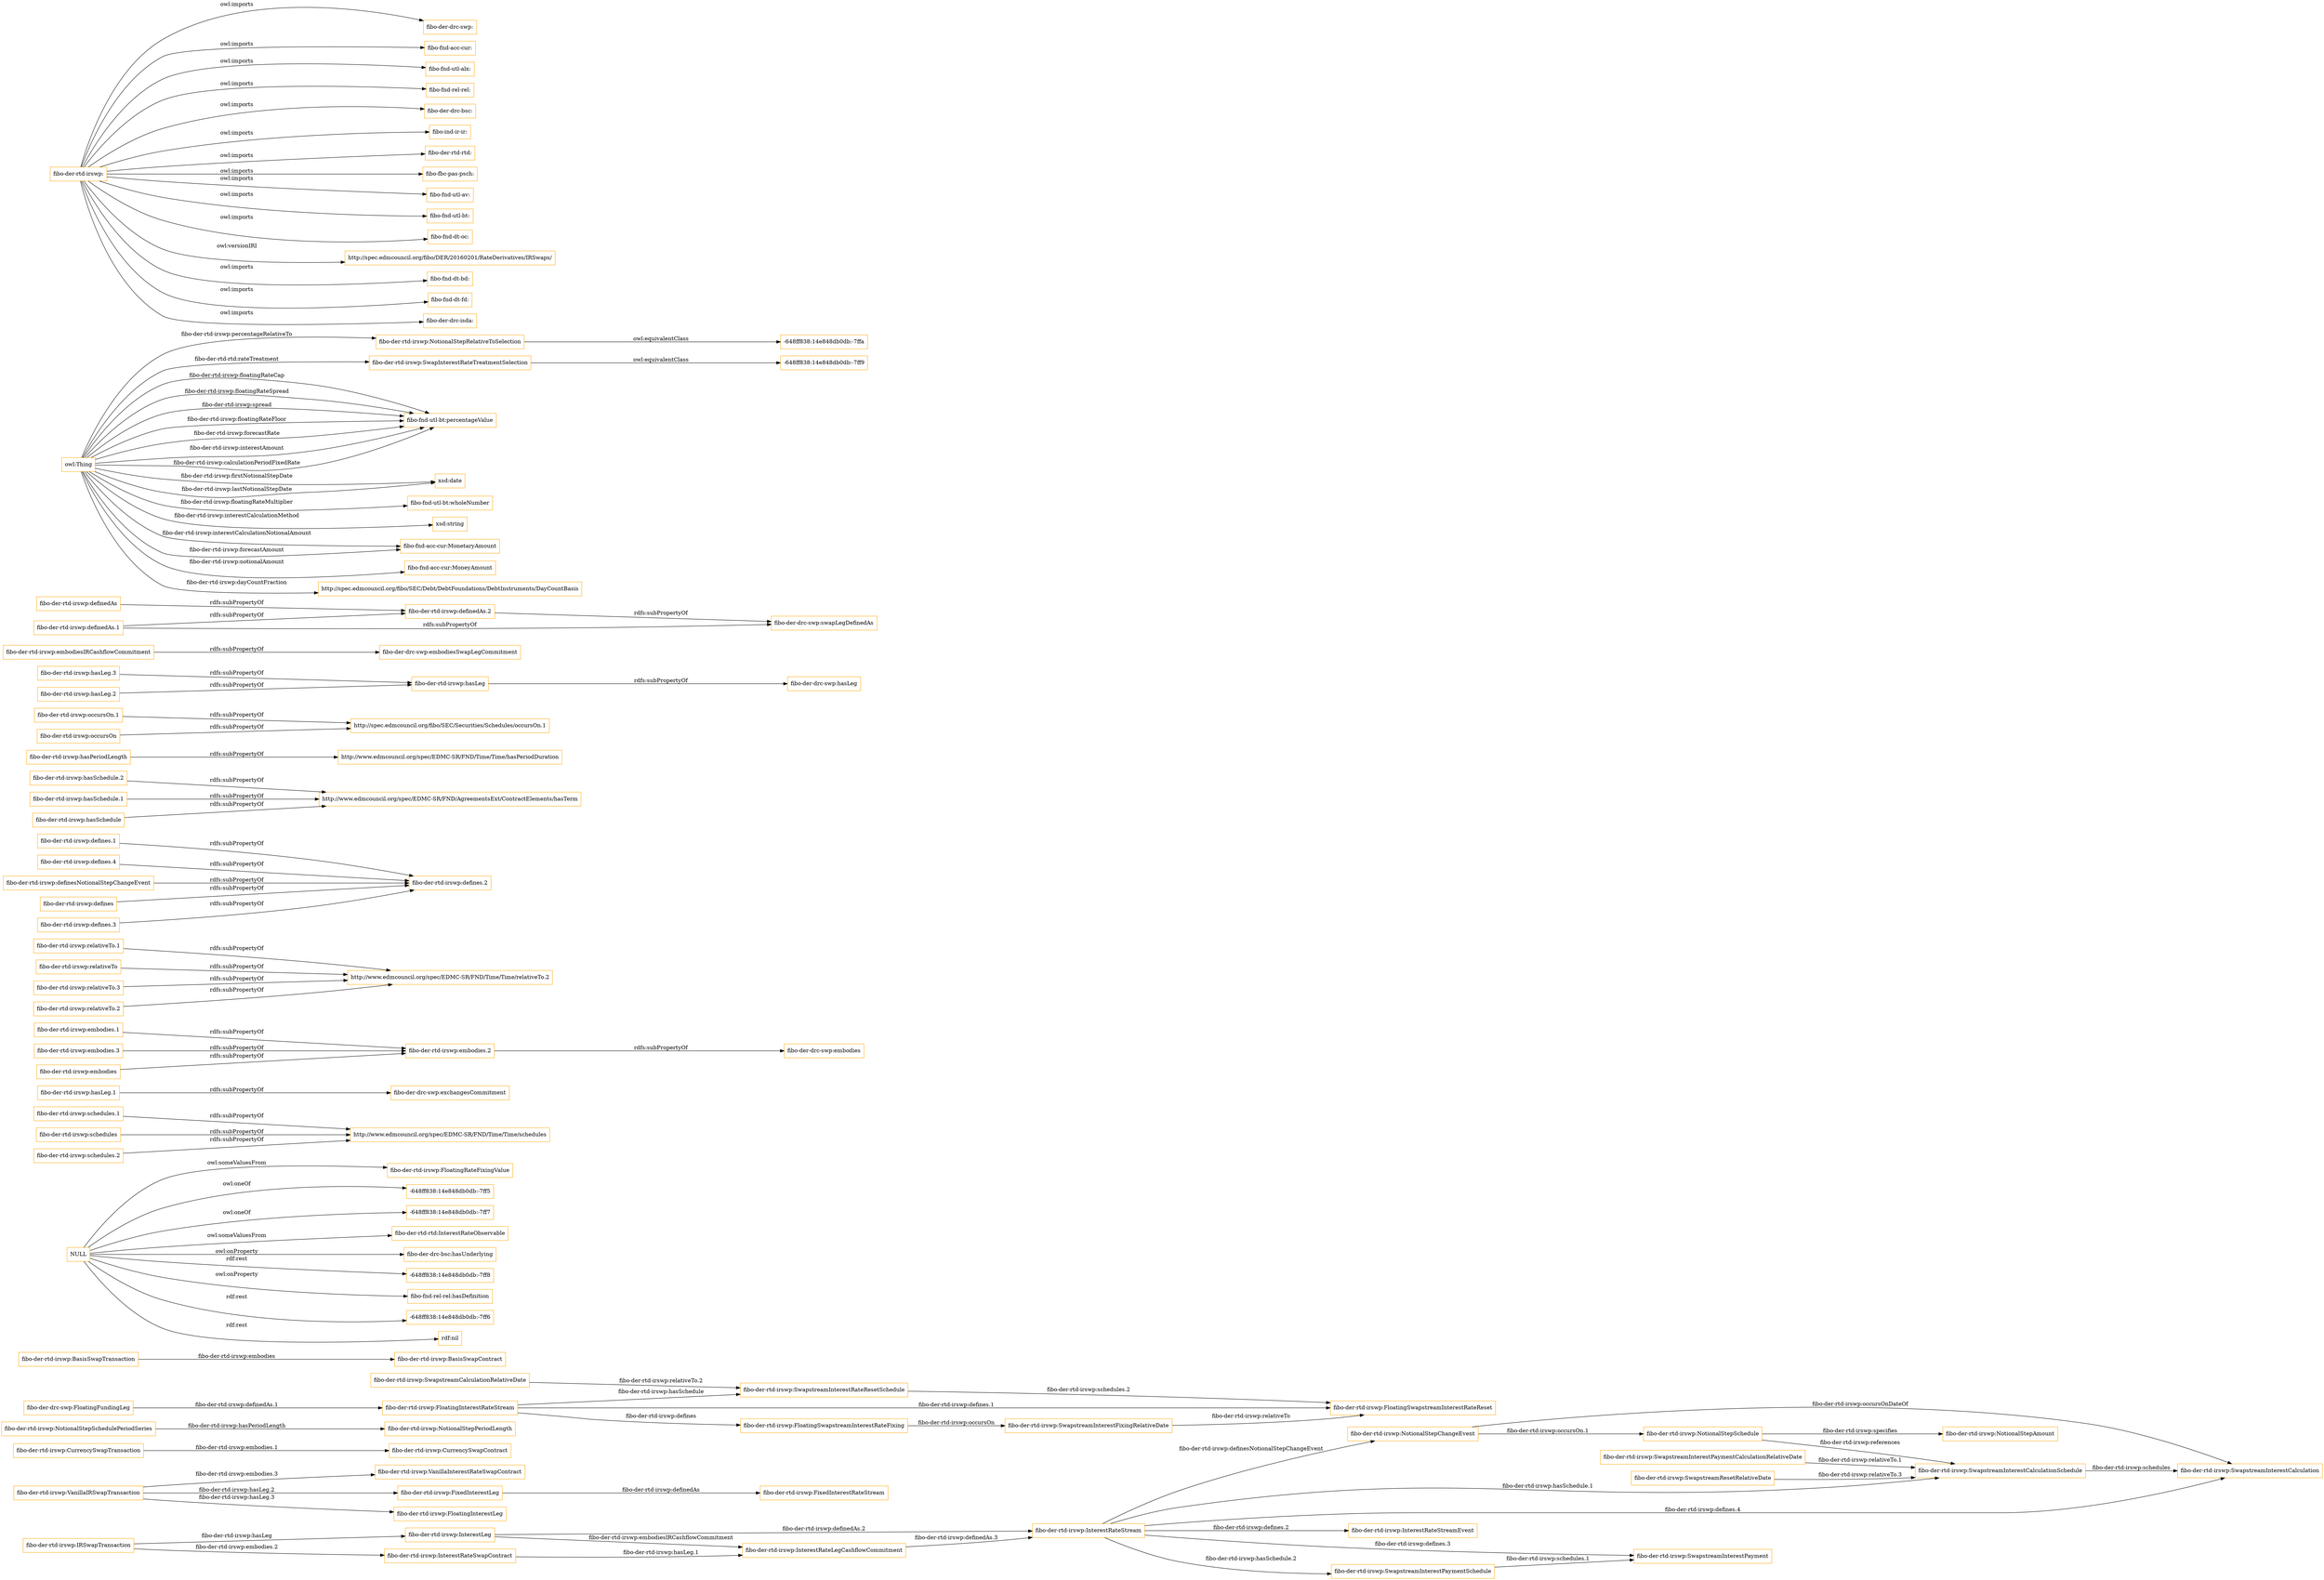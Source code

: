 digraph ar2dtool_diagram { 
rankdir=LR;
size="1501"
node [shape = rectangle, color="orange"]; "fibo-der-rtd-irswp:NotionalStepSchedule" "fibo-der-rtd-irswp:InterestRateStreamEvent" "fibo-der-rtd-irswp:FixedInterestRateStream" "fibo-der-rtd-irswp:CurrencySwapTransaction" "fibo-der-rtd-irswp:NotionalStepPeriodLength" "fibo-der-rtd-irswp:SwapstreamInterestPaymentCalculationRelativeDate" "fibo-der-rtd-irswp:FloatingSwapstreamInterestRateReset" "fibo-der-rtd-irswp:BasisSwapContract" "fibo-der-rtd-irswp:VanillaInterestRateSwapContract" "fibo-der-rtd-irswp:InterestRateLegCashflowCommitment" "fibo-der-rtd-irswp:VanillaIRSwapTransaction" "fibo-der-rtd-irswp:FloatingInterestRateStream" "fibo-der-rtd-irswp:SwapstreamInterestPayment" "fibo-der-rtd-irswp:FloatingSwapstreamInterestRateFixing" "fibo-der-rtd-irswp:SwapstreamInterestFixingRelativeDate" "fibo-der-rtd-irswp:IRSwapTransaction" "fibo-der-rtd-irswp:InterestLeg" "fibo-der-rtd-irswp:SwapstreamResetRelativeDate" "fibo-der-rtd-irswp:CurrencySwapContract" "fibo-der-rtd-irswp:NotionalStepChangeEvent" "fibo-der-rtd-irswp:SwapstreamInterestCalculationSchedule" "fibo-der-rtd-irswp:NotionalStepAmount" "fibo-der-rtd-irswp:FixedInterestLeg" "fibo-der-rtd-irswp:InterestRateSwapContract" "fibo-der-rtd-irswp:FloatingInterestLeg" "fibo-der-rtd-irswp:SwapstreamCalculationRelativeDate" "fibo-der-rtd-irswp:SwapstreamInterestCalculation" "fibo-der-rtd-irswp:InterestRateStream" "fibo-der-rtd-irswp:BasisSwapTransaction" "fibo-der-rtd-irswp:SwapstreamInterestPaymentSchedule" "fibo-der-rtd-irswp:FloatingRateFixingValue" "fibo-der-rtd-irswp:SwapstreamInterestRateResetSchedule" ; /*classes style*/
	"fibo-der-rtd-irswp:schedules.1" -> "http://www.edmcouncil.org/spec/EDMC-SR/FND/Time/Time/schedules" [ label = "rdfs:subPropertyOf" ];
	"fibo-der-rtd-irswp:hasLeg.1" -> "fibo-der-drc-swp:exchangesCommitment" [ label = "rdfs:subPropertyOf" ];
	"fibo-der-rtd-irswp:embodies.1" -> "fibo-der-rtd-irswp:embodies.2" [ label = "rdfs:subPropertyOf" ];
	"fibo-der-rtd-irswp:relativeTo.1" -> "http://www.edmcouncil.org/spec/EDMC-SR/FND/Time/Time/relativeTo.2" [ label = "rdfs:subPropertyOf" ];
	"fibo-der-rtd-irswp:defines.1" -> "fibo-der-rtd-irswp:defines.2" [ label = "rdfs:subPropertyOf" ];
	"fibo-der-rtd-irswp:relativeTo" -> "http://www.edmcouncil.org/spec/EDMC-SR/FND/Time/Time/relativeTo.2" [ label = "rdfs:subPropertyOf" ];
	"fibo-der-rtd-irswp:hasSchedule.2" -> "http://www.edmcouncil.org/spec/EDMC-SR/FND/AgreementsExt/ContractElements/hasTerm" [ label = "rdfs:subPropertyOf" ];
	"fibo-der-rtd-irswp:hasPeriodLength" -> "http://www.edmcouncil.org/spec/EDMC-SR/FND/Time/Time/hasPeriodDuration" [ label = "rdfs:subPropertyOf" ];
	"fibo-der-rtd-irswp:occursOn.1" -> "http://spec.edmcouncil.org/fibo/SEC/Securities/Schedules/occursOn.1" [ label = "rdfs:subPropertyOf" ];
	"fibo-der-rtd-irswp:hasLeg" -> "fibo-der-drc-swp:hasLeg" [ label = "rdfs:subPropertyOf" ];
	"fibo-der-rtd-irswp:embodiesIRCashflowCommitment" -> "fibo-der-drc-swp:embodiesSwapLegCommitment" [ label = "rdfs:subPropertyOf" ];
	"fibo-der-rtd-irswp:hasSchedule.1" -> "http://www.edmcouncil.org/spec/EDMC-SR/FND/AgreementsExt/ContractElements/hasTerm" [ label = "rdfs:subPropertyOf" ];
	"fibo-der-rtd-irswp:definedAs" -> "fibo-der-rtd-irswp:definedAs.2" [ label = "rdfs:subPropertyOf" ];
	"fibo-der-rtd-irswp:NotionalStepRelativeToSelection" -> "-648ff838:14e848db0db:-7ffa" [ label = "owl:equivalentClass" ];
	"fibo-der-rtd-irswp:schedules" -> "http://www.edmcouncil.org/spec/EDMC-SR/FND/Time/Time/schedules" [ label = "rdfs:subPropertyOf" ];
	"fibo-der-rtd-irswp:defines.4" -> "fibo-der-rtd-irswp:defines.2" [ label = "rdfs:subPropertyOf" ];
	"NULL" -> "-648ff838:14e848db0db:-7ff5" [ label = "owl:oneOf" ];
	"NULL" -> "-648ff838:14e848db0db:-7ff7" [ label = "owl:oneOf" ];
	"NULL" -> "fibo-der-rtd-rtd:InterestRateObservable" [ label = "owl:someValuesFrom" ];
	"NULL" -> "fibo-der-drc-bsc:hasUnderlying" [ label = "owl:onProperty" ];
	"NULL" -> "-648ff838:14e848db0db:-7ff8" [ label = "rdf:rest" ];
	"NULL" -> "fibo-der-rtd-irswp:FloatingRateFixingValue" [ label = "owl:someValuesFrom" ];
	"NULL" -> "fibo-fnd-rel-rel:hasDefinition" [ label = "owl:onProperty" ];
	"NULL" -> "-648ff838:14e848db0db:-7ff6" [ label = "rdf:rest" ];
	"NULL" -> "rdf:nil" [ label = "rdf:rest" ];
	"fibo-der-rtd-irswp:definesNotionalStepChangeEvent" -> "fibo-der-rtd-irswp:defines.2" [ label = "rdfs:subPropertyOf" ];
	"fibo-der-rtd-irswp:defines" -> "fibo-der-rtd-irswp:defines.2" [ label = "rdfs:subPropertyOf" ];
	"fibo-der-rtd-irswp:hasLeg.3" -> "fibo-der-rtd-irswp:hasLeg" [ label = "rdfs:subPropertyOf" ];
	"fibo-der-rtd-irswp:definedAs.2" -> "fibo-der-drc-swp:swapLegDefinedAs" [ label = "rdfs:subPropertyOf" ];
	"fibo-der-rtd-irswp:embodies.3" -> "fibo-der-rtd-irswp:embodies.2" [ label = "rdfs:subPropertyOf" ];
	"fibo-der-rtd-irswp:hasSchedule" -> "http://www.edmcouncil.org/spec/EDMC-SR/FND/AgreementsExt/ContractElements/hasTerm" [ label = "rdfs:subPropertyOf" ];
	"fibo-der-rtd-irswp:relativeTo.3" -> "http://www.edmcouncil.org/spec/EDMC-SR/FND/Time/Time/relativeTo.2" [ label = "rdfs:subPropertyOf" ];
	"fibo-der-rtd-irswp:defines.3" -> "fibo-der-rtd-irswp:defines.2" [ label = "rdfs:subPropertyOf" ];
	"fibo-der-rtd-irswp:schedules.2" -> "http://www.edmcouncil.org/spec/EDMC-SR/FND/Time/Time/schedules" [ label = "rdfs:subPropertyOf" ];
	"fibo-der-rtd-irswp:embodies" -> "fibo-der-rtd-irswp:embodies.2" [ label = "rdfs:subPropertyOf" ];
	"fibo-der-rtd-irswp:hasLeg.2" -> "fibo-der-rtd-irswp:hasLeg" [ label = "rdfs:subPropertyOf" ];
	"fibo-der-rtd-irswp:SwapInterestRateTreatmentSelection" -> "-648ff838:14e848db0db:-7ff9" [ label = "owl:equivalentClass" ];
	"fibo-der-rtd-irswp:definedAs.1" -> "fibo-der-rtd-irswp:definedAs.2" [ label = "rdfs:subPropertyOf" ];
	"fibo-der-rtd-irswp:definedAs.1" -> "fibo-der-drc-swp:swapLegDefinedAs" [ label = "rdfs:subPropertyOf" ];
	"fibo-der-rtd-irswp:embodies.2" -> "fibo-der-drc-swp:embodies" [ label = "rdfs:subPropertyOf" ];
	"fibo-der-rtd-irswp:relativeTo.2" -> "http://www.edmcouncil.org/spec/EDMC-SR/FND/Time/Time/relativeTo.2" [ label = "rdfs:subPropertyOf" ];
	"fibo-der-rtd-irswp:" -> "fibo-der-drc-swp:" [ label = "owl:imports" ];
	"fibo-der-rtd-irswp:" -> "fibo-fnd-acc-cur:" [ label = "owl:imports" ];
	"fibo-der-rtd-irswp:" -> "fibo-fnd-utl-alx:" [ label = "owl:imports" ];
	"fibo-der-rtd-irswp:" -> "fibo-fnd-rel-rel:" [ label = "owl:imports" ];
	"fibo-der-rtd-irswp:" -> "fibo-der-drc-bsc:" [ label = "owl:imports" ];
	"fibo-der-rtd-irswp:" -> "fibo-ind-ir-ir:" [ label = "owl:imports" ];
	"fibo-der-rtd-irswp:" -> "fibo-der-rtd-rtd:" [ label = "owl:imports" ];
	"fibo-der-rtd-irswp:" -> "fibo-fbc-pas-psch:" [ label = "owl:imports" ];
	"fibo-der-rtd-irswp:" -> "fibo-fnd-utl-av:" [ label = "owl:imports" ];
	"fibo-der-rtd-irswp:" -> "fibo-fnd-utl-bt:" [ label = "owl:imports" ];
	"fibo-der-rtd-irswp:" -> "fibo-fnd-dt-oc:" [ label = "owl:imports" ];
	"fibo-der-rtd-irswp:" -> "http://spec.edmcouncil.org/fibo/DER/20160201/RateDerivatives/IRSwaps/" [ label = "owl:versionIRI" ];
	"fibo-der-rtd-irswp:" -> "fibo-fnd-dt-bd:" [ label = "owl:imports" ];
	"fibo-der-rtd-irswp:" -> "fibo-fnd-dt-fd:" [ label = "owl:imports" ];
	"fibo-der-rtd-irswp:" -> "fibo-der-drc-isda:" [ label = "owl:imports" ];
	"fibo-der-rtd-irswp:occursOn" -> "http://spec.edmcouncil.org/fibo/SEC/Securities/Schedules/occursOn.1" [ label = "rdfs:subPropertyOf" ];
	"owl:Thing" -> "fibo-der-rtd-irswp:NotionalStepRelativeToSelection" [ label = "fibo-der-rtd-irswp:percentageRelativeTo" ];
	"fibo-der-rtd-irswp:FloatingSwapstreamInterestRateFixing" -> "fibo-der-rtd-irswp:SwapstreamInterestFixingRelativeDate" [ label = "fibo-der-rtd-irswp:occursOn" ];
	"owl:Thing" -> "fibo-fnd-utl-bt:percentageValue" [ label = "fibo-der-rtd-irswp:floatingRateCap" ];
	"owl:Thing" -> "fibo-fnd-utl-bt:percentageValue" [ label = "fibo-der-rtd-irswp:floatingRateSpread" ];
	"fibo-der-rtd-irswp:NotionalStepSchedule" -> "fibo-der-rtd-irswp:SwapstreamInterestCalculationSchedule" [ label = "fibo-der-rtd-irswp:references" ];
	"fibo-der-rtd-irswp:VanillaIRSwapTransaction" -> "fibo-der-rtd-irswp:FloatingInterestLeg" [ label = "fibo-der-rtd-irswp:hasLeg.3" ];
	"fibo-der-rtd-irswp:VanillaIRSwapTransaction" -> "fibo-der-rtd-irswp:FixedInterestLeg" [ label = "fibo-der-rtd-irswp:hasLeg.2" ];
	"fibo-der-rtd-irswp:InterestRateSwapContract" -> "fibo-der-rtd-irswp:InterestRateLegCashflowCommitment" [ label = "fibo-der-rtd-irswp:hasLeg.1" ];
	"owl:Thing" -> "fibo-fnd-utl-bt:percentageValue" [ label = "fibo-der-rtd-irswp:spread" ];
	"fibo-der-rtd-irswp:SwapstreamInterestPaymentSchedule" -> "fibo-der-rtd-irswp:SwapstreamInterestPayment" [ label = "fibo-der-rtd-irswp:schedules.1" ];
	"owl:Thing" -> "xsd:date" [ label = "fibo-der-rtd-irswp:firstNotionalStepDate" ];
	"fibo-der-rtd-irswp:SwapstreamInterestRateResetSchedule" -> "fibo-der-rtd-irswp:FloatingSwapstreamInterestRateReset" [ label = "fibo-der-rtd-irswp:schedules.2" ];
	"fibo-der-rtd-irswp:SwapstreamInterestPaymentCalculationRelativeDate" -> "fibo-der-rtd-irswp:SwapstreamInterestCalculationSchedule" [ label = "fibo-der-rtd-irswp:relativeTo.1" ];
	"fibo-der-rtd-irswp:NotionalStepChangeEvent" -> "fibo-der-rtd-irswp:NotionalStepSchedule" [ label = "fibo-der-rtd-irswp:occursOn.1" ];
	"fibo-der-rtd-irswp:SwapstreamInterestCalculationSchedule" -> "fibo-der-rtd-irswp:SwapstreamInterestCalculation" [ label = "fibo-der-rtd-irswp:schedules" ];
	"fibo-der-rtd-irswp:SwapstreamInterestFixingRelativeDate" -> "fibo-der-rtd-irswp:FloatingSwapstreamInterestRateReset" [ label = "fibo-der-rtd-irswp:relativeTo" ];
	"fibo-der-rtd-irswp:SwapstreamResetRelativeDate" -> "fibo-der-rtd-irswp:SwapstreamInterestCalculationSchedule" [ label = "fibo-der-rtd-irswp:relativeTo.3" ];
	"fibo-der-rtd-irswp:BasisSwapTransaction" -> "fibo-der-rtd-irswp:BasisSwapContract" [ label = "fibo-der-rtd-irswp:embodies" ];
	"fibo-der-rtd-irswp:SwapstreamCalculationRelativeDate" -> "fibo-der-rtd-irswp:SwapstreamInterestRateResetSchedule" [ label = "fibo-der-rtd-irswp:relativeTo.2" ];
	"fibo-der-rtd-irswp:NotionalStepSchedule" -> "fibo-der-rtd-irswp:NotionalStepAmount" [ label = "fibo-der-rtd-irswp:specifies" ];
	"fibo-der-rtd-irswp:InterestLeg" -> "fibo-der-rtd-irswp:InterestRateLegCashflowCommitment" [ label = "fibo-der-rtd-irswp:embodiesIRCashflowCommitment" ];
	"fibo-der-rtd-irswp:VanillaIRSwapTransaction" -> "fibo-der-rtd-irswp:VanillaInterestRateSwapContract" [ label = "fibo-der-rtd-irswp:embodies.3" ];
	"fibo-der-drc-swp:FloatingFundingLeg" -> "fibo-der-rtd-irswp:FloatingInterestRateStream" [ label = "fibo-der-rtd-irswp:definedAs.1" ];
	"fibo-der-rtd-irswp:InterestRateLegCashflowCommitment" -> "fibo-der-rtd-irswp:InterestRateStream" [ label = "fibo-der-rtd-irswp:definedAs.3" ];
	"fibo-der-rtd-irswp:InterestRateStream" -> "fibo-der-rtd-irswp:SwapstreamInterestPayment" [ label = "fibo-der-rtd-irswp:defines.3" ];
	"fibo-der-rtd-irswp:InterestRateStream" -> "fibo-der-rtd-irswp:SwapstreamInterestCalculation" [ label = "fibo-der-rtd-irswp:defines.4" ];
	"fibo-der-rtd-irswp:InterestLeg" -> "fibo-der-rtd-irswp:InterestRateStream" [ label = "fibo-der-rtd-irswp:definedAs.2" ];
	"fibo-der-rtd-irswp:FloatingInterestRateStream" -> "fibo-der-rtd-irswp:FloatingSwapstreamInterestRateReset" [ label = "fibo-der-rtd-irswp:defines.1" ];
	"fibo-der-rtd-irswp:InterestRateStream" -> "fibo-der-rtd-irswp:InterestRateStreamEvent" [ label = "fibo-der-rtd-irswp:defines.2" ];
	"owl:Thing" -> "fibo-fnd-utl-bt:wholeNumber" [ label = "fibo-der-rtd-irswp:floatingRateMultiplier" ];
	"fibo-der-rtd-irswp:NotionalStepSchedulePeriodSeries" -> "fibo-der-rtd-irswp:NotionalStepPeriodLength" [ label = "fibo-der-rtd-irswp:hasPeriodLength" ];
	"fibo-der-rtd-irswp:FloatingInterestRateStream" -> "fibo-der-rtd-irswp:SwapstreamInterestRateResetSchedule" [ label = "fibo-der-rtd-irswp:hasSchedule" ];
	"fibo-der-rtd-irswp:FloatingInterestRateStream" -> "fibo-der-rtd-irswp:FloatingSwapstreamInterestRateFixing" [ label = "fibo-der-rtd-irswp:defines" ];
	"owl:Thing" -> "fibo-der-rtd-irswp:SwapInterestRateTreatmentSelection" [ label = "fibo-der-rtd-rtd:rateTreatment" ];
	"owl:Thing" -> "fibo-fnd-utl-bt:percentageValue" [ label = "fibo-der-rtd-irswp:floatingRateFloor" ];
	"owl:Thing" -> "xsd:string" [ label = "fibo-der-rtd-irswp:interestCalculationMethod" ];
	"owl:Thing" -> "fibo-fnd-acc-cur:MonetaryAmount" [ label = "fibo-der-rtd-irswp:interestCalculationNotionalAmount" ];
	"fibo-der-rtd-irswp:NotionalStepChangeEvent" -> "fibo-der-rtd-irswp:SwapstreamInterestCalculation" [ label = "fibo-der-rtd-irswp:occursOnDateOf" ];
	"owl:Thing" -> "fibo-fnd-acc-cur:MoneyAmount" [ label = "fibo-der-rtd-irswp:notionalAmount" ];
	"owl:Thing" -> "http://spec.edmcouncil.org/fibo/SEC/Debt/DebtFoundations/DebtInstruments/DayCountBasis" [ label = "fibo-der-rtd-irswp:dayCountFraction" ];
	"fibo-der-rtd-irswp:FixedInterestLeg" -> "fibo-der-rtd-irswp:FixedInterestRateStream" [ label = "fibo-der-rtd-irswp:definedAs" ];
	"owl:Thing" -> "fibo-fnd-utl-bt:percentageValue" [ label = "fibo-der-rtd-irswp:forecastRate" ];
	"owl:Thing" -> "fibo-fnd-acc-cur:MonetaryAmount" [ label = "fibo-der-rtd-irswp:forecastAmount" ];
	"fibo-der-rtd-irswp:IRSwapTransaction" -> "fibo-der-rtd-irswp:InterestLeg" [ label = "fibo-der-rtd-irswp:hasLeg" ];
	"fibo-der-rtd-irswp:IRSwapTransaction" -> "fibo-der-rtd-irswp:InterestRateSwapContract" [ label = "fibo-der-rtd-irswp:embodies.2" ];
	"fibo-der-rtd-irswp:CurrencySwapTransaction" -> "fibo-der-rtd-irswp:CurrencySwapContract" [ label = "fibo-der-rtd-irswp:embodies.1" ];
	"owl:Thing" -> "xsd:date" [ label = "fibo-der-rtd-irswp:lastNotionalStepDate" ];
	"fibo-der-rtd-irswp:InterestRateStream" -> "fibo-der-rtd-irswp:SwapstreamInterestPaymentSchedule" [ label = "fibo-der-rtd-irswp:hasSchedule.2" ];
	"fibo-der-rtd-irswp:InterestRateStream" -> "fibo-der-rtd-irswp:SwapstreamInterestCalculationSchedule" [ label = "fibo-der-rtd-irswp:hasSchedule.1" ];
	"owl:Thing" -> "fibo-fnd-utl-bt:percentageValue" [ label = "fibo-der-rtd-irswp:interestAmount" ];
	"owl:Thing" -> "fibo-fnd-utl-bt:percentageValue" [ label = "fibo-der-rtd-irswp:calculationPeriodFixedRate" ];
	"fibo-der-rtd-irswp:InterestRateStream" -> "fibo-der-rtd-irswp:NotionalStepChangeEvent" [ label = "fibo-der-rtd-irswp:definesNotionalStepChangeEvent" ];

}
